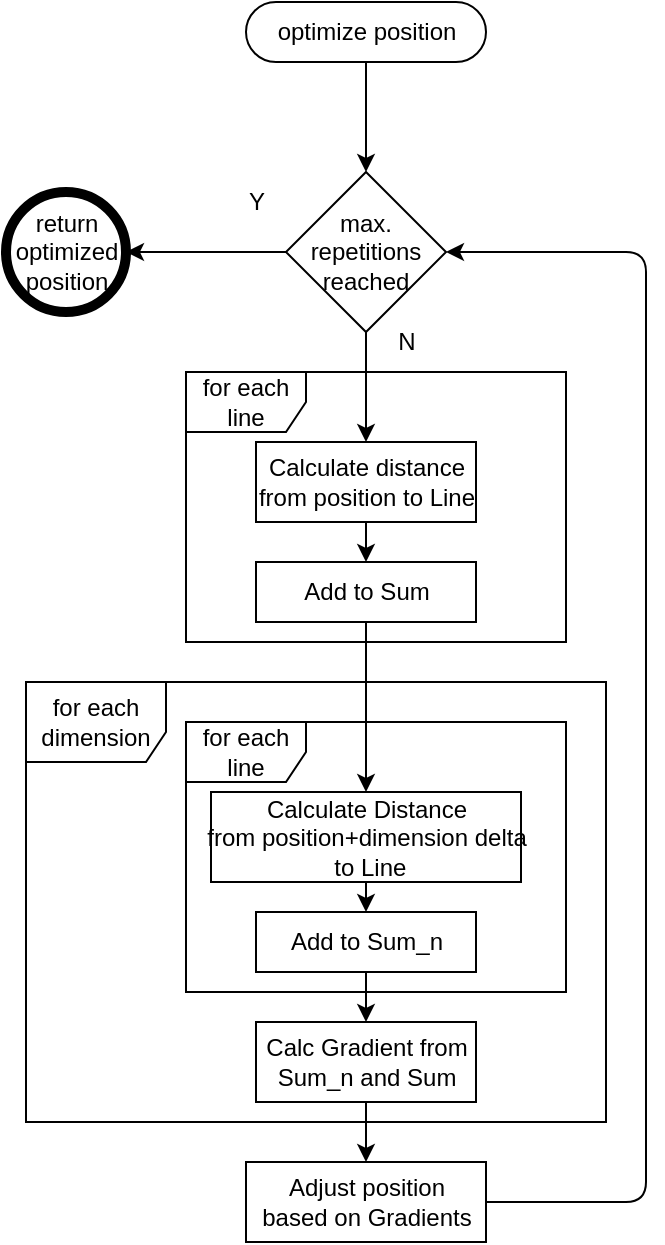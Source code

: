 <mxfile>
    <diagram id="JX7BLYNlqmvWHRwC9CDD" name="Page-1">
        <mxGraphModel dx="1074" dy="756" grid="1" gridSize="10" guides="1" tooltips="1" connect="1" arrows="1" fold="1" page="1" pageScale="1" pageWidth="850" pageHeight="1100" math="0" shadow="0">
            <root>
                <mxCell id="0"/>
                <mxCell id="1" parent="0"/>
                <mxCell id="25" value="for each dimension" style="shape=umlFrame;whiteSpace=wrap;html=1;width=70;height=40;" parent="1" vertex="1">
                    <mxGeometry x="130" y="440" width="290" height="220" as="geometry"/>
                </mxCell>
                <mxCell id="4" value="" style="edgeStyle=none;html=1;" parent="1" source="2" target="3" edge="1">
                    <mxGeometry relative="1" as="geometry"/>
                </mxCell>
                <mxCell id="2" value="optimize position" style="html=1;dashed=0;whitespace=wrap;shape=mxgraph.dfd.start" parent="1" vertex="1">
                    <mxGeometry x="240" y="100" width="120" height="30" as="geometry"/>
                </mxCell>
                <mxCell id="6" value="" style="edgeStyle=none;html=1;" parent="1" source="3" edge="1">
                    <mxGeometry relative="1" as="geometry">
                        <mxPoint x="180" y="225" as="targetPoint"/>
                    </mxGeometry>
                </mxCell>
                <mxCell id="12" style="edgeStyle=none;html=1;exitX=0.5;exitY=1;exitDx=0;exitDy=0;entryX=0.5;entryY=0;entryDx=0;entryDy=0;" parent="1" source="3" target="15" edge="1">
                    <mxGeometry relative="1" as="geometry">
                        <mxPoint x="300" y="330" as="targetPoint"/>
                    </mxGeometry>
                </mxCell>
                <mxCell id="3" value="max. repetitions reached" style="rhombus;whiteSpace=wrap;html=1;dashed=0;" parent="1" vertex="1">
                    <mxGeometry x="260" y="185" width="80" height="80" as="geometry"/>
                </mxCell>
                <mxCell id="7" value="return &lt;br&gt;optimized &lt;br&gt;position" style="shape=ellipse;html=1;dashed=0;whitespace=wrap;aspect=fixed;strokeWidth=5;perimeter=ellipsePerimeter;" parent="1" vertex="1">
                    <mxGeometry x="120" y="195" width="60" height="60" as="geometry"/>
                </mxCell>
                <mxCell id="8" value="Y" style="text;html=1;align=center;verticalAlign=middle;resizable=0;points=[];autosize=1;strokeColor=none;fillColor=none;" parent="1" vertex="1">
                    <mxGeometry x="230" y="185" width="30" height="30" as="geometry"/>
                </mxCell>
                <mxCell id="11" value="N" style="text;html=1;align=center;verticalAlign=middle;resizable=0;points=[];autosize=1;strokeColor=none;fillColor=none;" parent="1" vertex="1">
                    <mxGeometry x="305" y="255" width="30" height="30" as="geometry"/>
                </mxCell>
                <mxCell id="14" value="for each line" style="shape=umlFrame;whiteSpace=wrap;html=1;" parent="1" vertex="1">
                    <mxGeometry x="210" y="285" width="190" height="135" as="geometry"/>
                </mxCell>
                <mxCell id="18" style="edgeStyle=none;html=1;exitX=0.5;exitY=1;exitDx=0;exitDy=0;entryX=0.5;entryY=0;entryDx=0;entryDy=0;" parent="1" source="15" target="16" edge="1">
                    <mxGeometry relative="1" as="geometry"/>
                </mxCell>
                <mxCell id="15" value="Calculate distance &lt;br&gt;from position to Line" style="html=1;" parent="1" vertex="1">
                    <mxGeometry x="245" y="320" width="110" height="40" as="geometry"/>
                </mxCell>
                <mxCell id="19" style="edgeStyle=none;html=1;exitX=0.5;exitY=1;exitDx=0;exitDy=0;entryX=0.5;entryY=0;entryDx=0;entryDy=0;" parent="1" target="22" edge="1" source="16">
                    <mxGeometry relative="1" as="geometry">
                        <mxPoint x="299.742" y="460" as="targetPoint"/>
                        <mxPoint x="300" y="430" as="sourcePoint"/>
                    </mxGeometry>
                </mxCell>
                <mxCell id="16" value="Add to Sum" style="html=1;" parent="1" vertex="1">
                    <mxGeometry x="245" y="380" width="110" height="30" as="geometry"/>
                </mxCell>
                <mxCell id="20" value="for each line" style="shape=umlFrame;whiteSpace=wrap;html=1;" parent="1" vertex="1">
                    <mxGeometry x="210" y="460" width="190" height="135" as="geometry"/>
                </mxCell>
                <mxCell id="21" style="edgeStyle=none;html=1;exitX=0.5;exitY=1;exitDx=0;exitDy=0;entryX=0.5;entryY=0;entryDx=0;entryDy=0;" parent="1" source="22" target="24" edge="1">
                    <mxGeometry relative="1" as="geometry"/>
                </mxCell>
                <mxCell id="22" value="Calculate Distance &lt;br&gt;from position+dimension delta&lt;br&gt;&amp;nbsp;to Line" style="html=1;" parent="1" vertex="1">
                    <mxGeometry x="222.5" y="495" width="155" height="45" as="geometry"/>
                </mxCell>
                <mxCell id="23" style="edgeStyle=none;html=1;exitX=0.5;exitY=1;exitDx=0;exitDy=0;" parent="1" source="24" edge="1">
                    <mxGeometry relative="1" as="geometry">
                        <mxPoint x="300" y="610" as="targetPoint"/>
                    </mxGeometry>
                </mxCell>
                <mxCell id="24" value="Add to Sum_n" style="html=1;" parent="1" vertex="1">
                    <mxGeometry x="245" y="555" width="110" height="30" as="geometry"/>
                </mxCell>
                <mxCell id="29" style="edgeStyle=none;html=1;exitX=0.5;exitY=1;exitDx=0;exitDy=0;" parent="1" source="27" target="28" edge="1">
                    <mxGeometry relative="1" as="geometry"/>
                </mxCell>
                <mxCell id="27" value="Calc Gradient from&lt;br&gt;Sum_n and Sum" style="html=1;" parent="1" vertex="1">
                    <mxGeometry x="245" y="610" width="110" height="40" as="geometry"/>
                </mxCell>
                <mxCell id="30" style="edgeStyle=orthogonalEdgeStyle;html=1;exitX=1;exitY=0.5;exitDx=0;exitDy=0;entryX=1;entryY=0.5;entryDx=0;entryDy=0;" parent="1" source="28" target="3" edge="1">
                    <mxGeometry relative="1" as="geometry">
                        <mxPoint x="370" y="110" as="targetPoint"/>
                        <Array as="points">
                            <mxPoint x="440" y="700"/>
                            <mxPoint x="440" y="225"/>
                        </Array>
                    </mxGeometry>
                </mxCell>
                <mxCell id="28" value="Adjust position &lt;br&gt;based on Gradients" style="html=1;" parent="1" vertex="1">
                    <mxGeometry x="240" y="680" width="120" height="40" as="geometry"/>
                </mxCell>
            </root>
        </mxGraphModel>
    </diagram>
</mxfile>